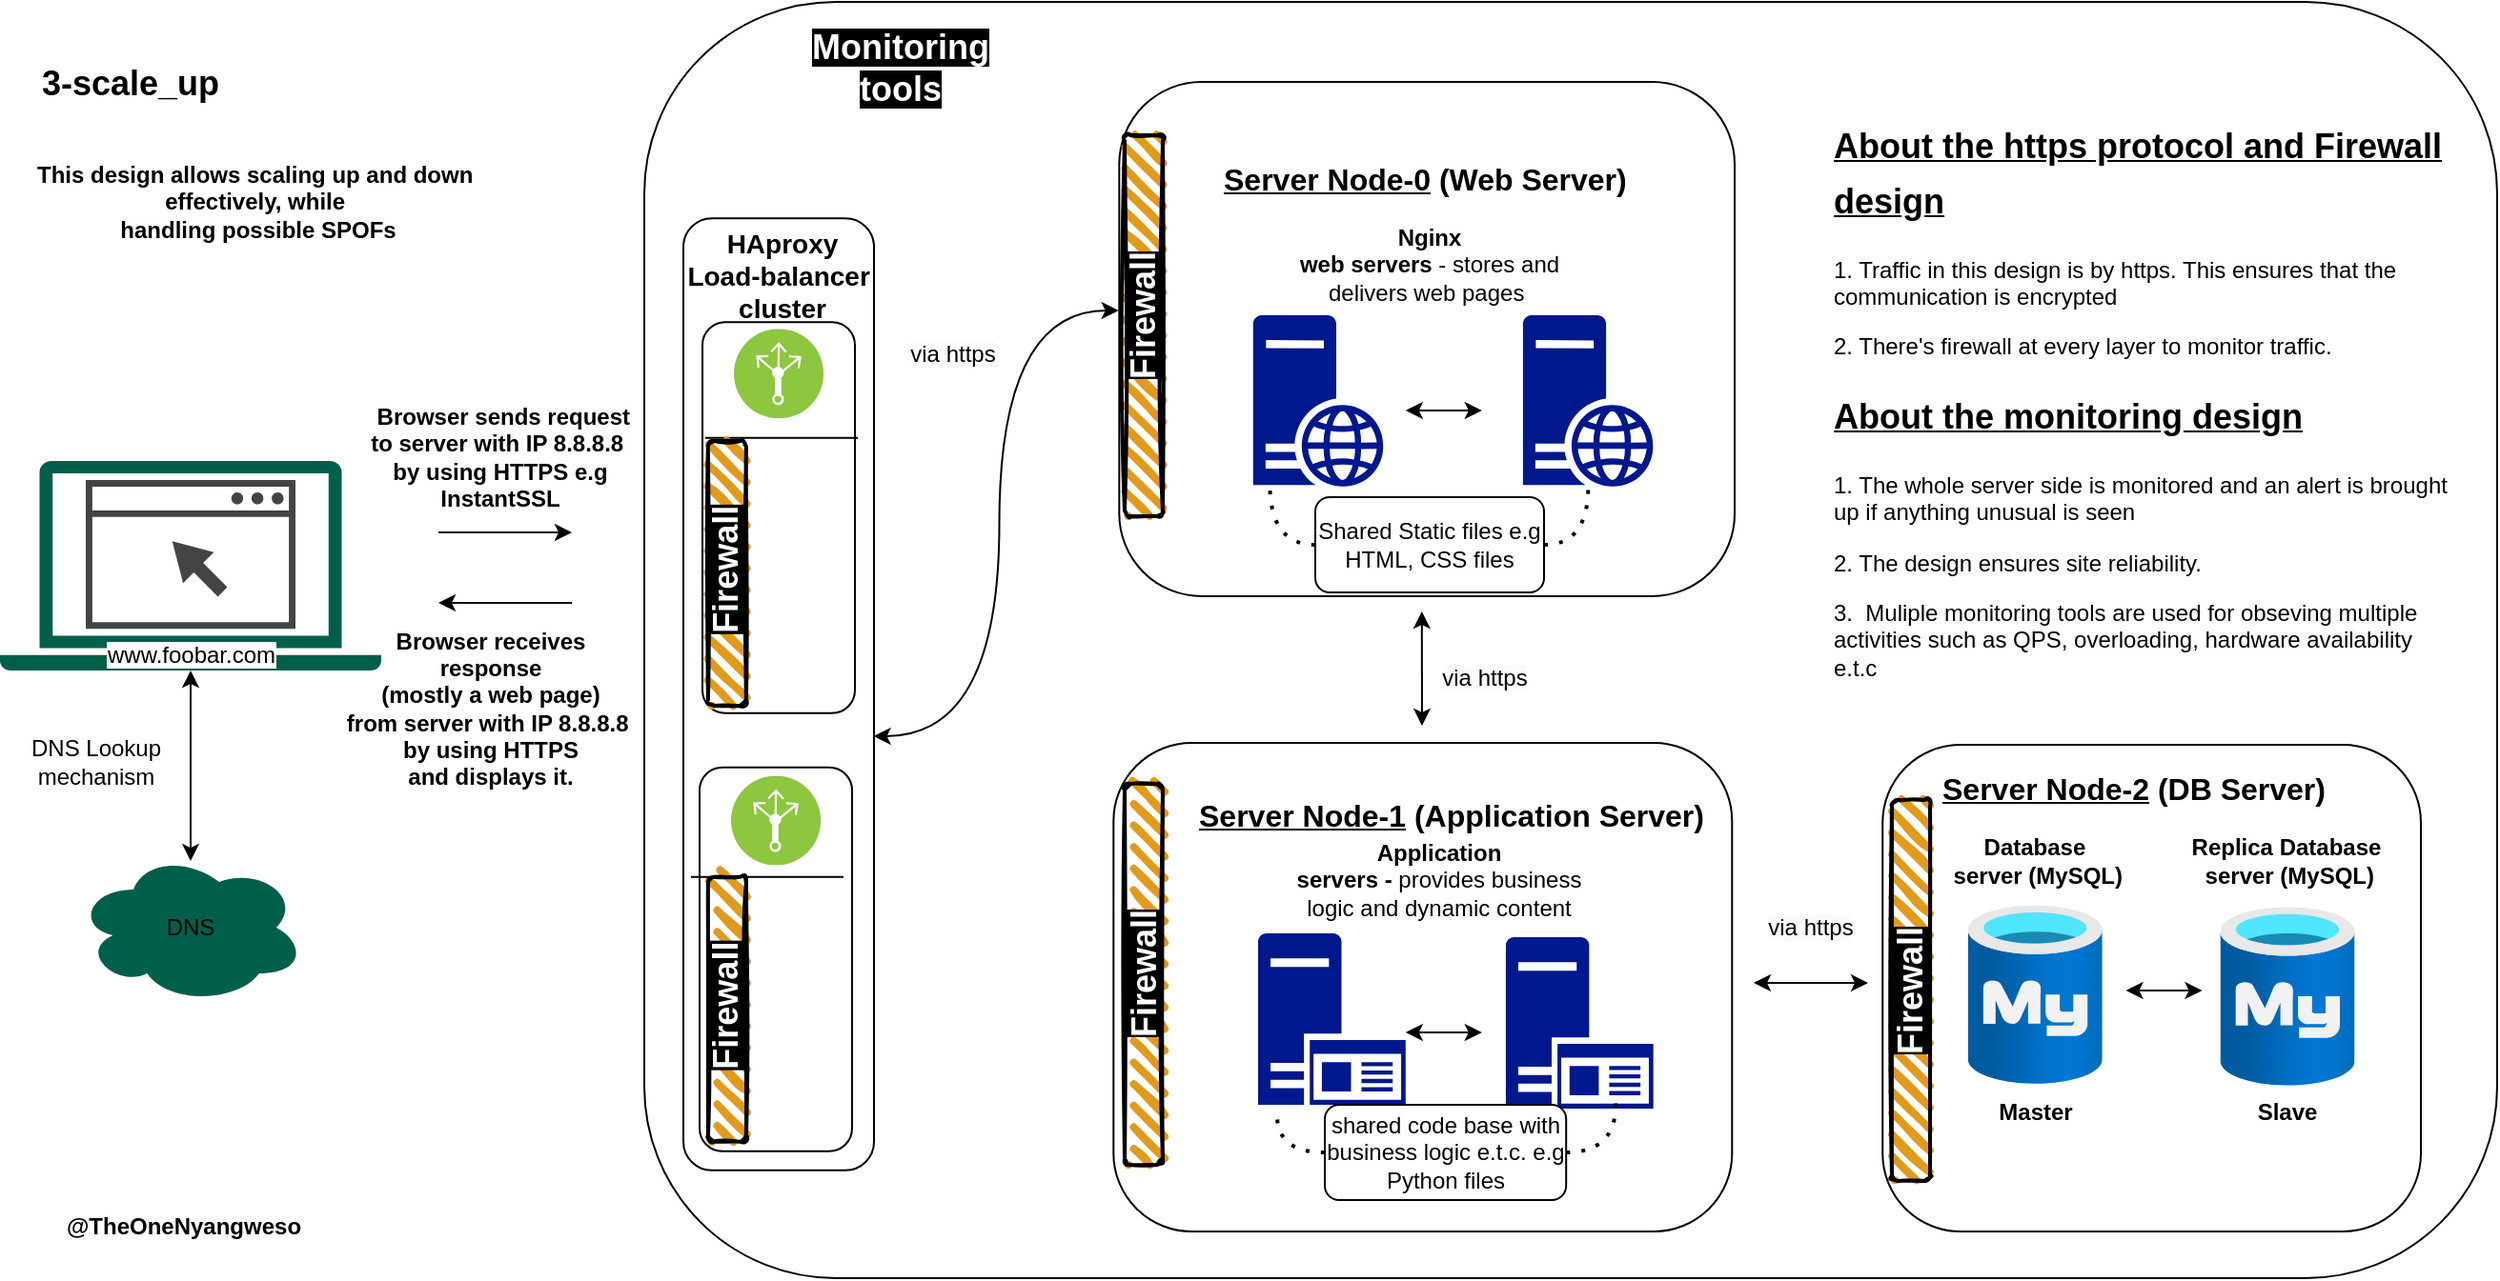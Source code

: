 <mxfile version="24.5.1" type="github">
  <diagram name="Page-1" id="gj4vtqHnSgQMsttUuMiE">
    <mxGraphModel dx="2240" dy="680" grid="0" gridSize="10" guides="0" tooltips="1" connect="1" arrows="1" fold="1" page="1" pageScale="1" pageWidth="827" pageHeight="1169" math="0" shadow="0">
      <root>
        <mxCell id="0" />
        <mxCell id="1" parent="0" />
        <mxCell id="QlBO5GroCETsz7A_4THD-129" value="" style="rounded=1;whiteSpace=wrap;html=1;" vertex="1" parent="1">
          <mxGeometry x="318" y="20" width="972" height="670" as="geometry" />
        </mxCell>
        <mxCell id="QlBO5GroCETsz7A_4THD-117" value="" style="rounded=1;whiteSpace=wrap;html=1;" vertex="1" parent="1">
          <mxGeometry x="338.5" y="133.63" width="100" height="499.75" as="geometry" />
        </mxCell>
        <mxCell id="QlBO5GroCETsz7A_4THD-102" value="" style="rounded=1;whiteSpace=wrap;html=1;arcSize=16;" vertex="1" parent="1">
          <mxGeometry x="967.62" y="410" width="282.38" height="255.5" as="geometry" />
        </mxCell>
        <mxCell id="QlBO5GroCETsz7A_4THD-101" value="" style="rounded=1;whiteSpace=wrap;html=1;arcSize=16;" vertex="1" parent="1">
          <mxGeometry x="567.16" y="62" width="322.84" height="270" as="geometry" />
        </mxCell>
        <mxCell id="QlBO5GroCETsz7A_4THD-3" value="" style="sketch=0;pointerEvents=1;shadow=0;dashed=0;html=1;strokeColor=none;fillColor=#005F4B;labelPosition=center;verticalLabelPosition=bottom;verticalAlign=top;align=center;outlineConnect=0;shape=mxgraph.veeam2.laptop;" vertex="1" parent="1">
          <mxGeometry x="-20" y="261" width="200" height="110" as="geometry" />
        </mxCell>
        <UserObject label="&lt;span style=&quot;color: rgb(0, 0, 0); font-family: Helvetica; font-size: 12px; font-style: normal; font-variant-ligatures: normal; font-variant-caps: normal; font-weight: 400; letter-spacing: normal; orphans: 2; text-align: center; text-indent: 0px; text-transform: none; widows: 2; word-spacing: 0px; -webkit-text-stroke-width: 0px; white-space: nowrap; background-color: rgb(251, 251, 251); text-decoration-thickness: initial; text-decoration-style: initial; text-decoration-color: initial; display: inline !important; float: none;&quot;&gt;www.foobar.com&lt;/span&gt;" link="&lt;span style=&quot;color: rgb(0, 0, 0); font-family: Helvetica; font-size: 12px; font-style: normal; font-variant-ligatures: normal; font-variant-caps: normal; font-weight: 400; letter-spacing: normal; orphans: 2; text-align: center; text-indent: 0px; text-transform: none; widows: 2; word-spacing: 0px; -webkit-text-stroke-width: 0px; white-space: nowrap; background-color: rgb(251, 251, 251); text-decoration-thickness: initial; text-decoration-style: initial; text-decoration-color: initial; display: inline !important; float: none;&quot;&gt;www.foobar.com&lt;/span&gt;" id="QlBO5GroCETsz7A_4THD-4">
          <mxCell style="sketch=0;pointerEvents=1;shadow=0;dashed=0;html=1;strokeColor=none;fillColor=#434445;aspect=fixed;labelPosition=center;verticalLabelPosition=bottom;verticalAlign=top;align=center;outlineConnect=0;shape=mxgraph.vvd.web_browser;" vertex="1" parent="1">
            <mxGeometry x="25" y="271" width="110" height="78.1" as="geometry" />
          </mxCell>
        </UserObject>
        <mxCell id="QlBO5GroCETsz7A_4THD-5" value="" style="ellipse;shape=cloud;whiteSpace=wrap;html=1;verticalAlign=top;fillColor=#005F4B;strokeColor=none;sketch=0;pointerEvents=1;shadow=0;dashed=0;" vertex="1" parent="1">
          <mxGeometry x="20" y="466" width="120" height="80" as="geometry" />
        </mxCell>
        <mxCell id="QlBO5GroCETsz7A_4THD-6" value="" style="endArrow=classic;startArrow=classic;html=1;rounded=0;exitX=0.5;exitY=0.063;exitDx=0;exitDy=0;exitPerimeter=0;" edge="1" parent="1" source="QlBO5GroCETsz7A_4THD-5" target="QlBO5GroCETsz7A_4THD-3">
          <mxGeometry width="50" height="50" relative="1" as="geometry">
            <mxPoint x="50" y="461" as="sourcePoint" />
            <mxPoint x="100" y="411" as="targetPoint" />
          </mxGeometry>
        </mxCell>
        <mxCell id="QlBO5GroCETsz7A_4THD-7" value="DNS" style="text;html=1;align=center;verticalAlign=middle;whiteSpace=wrap;rounded=0;" vertex="1" parent="1">
          <mxGeometry x="50" y="491" width="60" height="30" as="geometry" />
        </mxCell>
        <mxCell id="QlBO5GroCETsz7A_4THD-8" value="&lt;h1 style=&quot;margin-top: 0px;&quot;&gt;&lt;span style=&quot;font-size: 18px;&quot;&gt;3-scale_up&lt;/span&gt;&lt;br&gt;&lt;/h1&gt;" style="text;html=1;whiteSpace=wrap;overflow=hidden;rounded=0;" vertex="1" parent="1">
          <mxGeometry y="40" width="190" height="42" as="geometry" />
        </mxCell>
        <mxCell id="QlBO5GroCETsz7A_4THD-9" value="&lt;b&gt;&amp;nbsp;Browser sends request&lt;/b&gt;&lt;div&gt;&lt;b&gt;to server with IP 8.8.8.8&amp;nbsp;&lt;/b&gt;&lt;/div&gt;&lt;div&gt;&lt;b&gt;by using HTTPS e.g&lt;/b&gt;&lt;/div&gt;&lt;div&gt;&lt;b&gt;InstantSSL&lt;/b&gt;&lt;/div&gt;" style="text;html=1;align=center;verticalAlign=middle;resizable=0;points=[];autosize=1;strokeColor=none;fillColor=none;" vertex="1" parent="1">
          <mxGeometry x="161.5" y="224" width="160" height="70" as="geometry" />
        </mxCell>
        <mxCell id="QlBO5GroCETsz7A_4THD-10" value="&lt;div&gt;&lt;b&gt;&lt;br&gt;&lt;/b&gt;&lt;/div&gt;&lt;b&gt;&amp;nbsp;Browser receives&amp;nbsp;&lt;/b&gt;&lt;div&gt;&lt;b&gt;response&lt;/b&gt;&lt;div&gt;&lt;b&gt;(mostly a web page)&lt;br&gt;&lt;/b&gt;&lt;div&gt;&lt;div&gt;&lt;b&gt;from server with IP 8.8.8.8&amp;nbsp;&lt;/b&gt;&lt;/div&gt;&lt;div&gt;&lt;b&gt;by using HTTPS&lt;/b&gt;&lt;/div&gt;&lt;/div&gt;&lt;/div&gt;&lt;div&gt;&lt;b&gt;and displays it.&lt;/b&gt;&lt;/div&gt;&lt;/div&gt;" style="text;html=1;align=center;verticalAlign=middle;resizable=0;points=[];autosize=1;strokeColor=none;fillColor=none;" vertex="1" parent="1">
          <mxGeometry x="151.5" y="328.5" width="170" height="110" as="geometry" />
        </mxCell>
        <mxCell id="QlBO5GroCETsz7A_4THD-30" value="&lt;b&gt;Replica Database&lt;/b&gt;&lt;div&gt;&lt;b&gt;&amp;nbsp;server (MySQL)&lt;/b&gt;&lt;/div&gt;" style="text;html=1;align=center;verticalAlign=middle;whiteSpace=wrap;rounded=0;" vertex="1" parent="1">
          <mxGeometry x="1122.49" y="456.1" width="115" height="30" as="geometry" />
        </mxCell>
        <mxCell id="QlBO5GroCETsz7A_4THD-34" value="" style="endArrow=classic;startArrow=classic;html=1;rounded=0;" edge="1" parent="1">
          <mxGeometry width="50" height="50" relative="1" as="geometry">
            <mxPoint x="1095.25" y="539" as="sourcePoint" />
            <mxPoint x="1135.25" y="539" as="targetPoint" />
          </mxGeometry>
        </mxCell>
        <mxCell id="QlBO5GroCETsz7A_4THD-36" value="" style="rounded=1;whiteSpace=wrap;html=1;" vertex="1" parent="1">
          <mxGeometry x="348.5" y="188.13" width="80" height="205.25" as="geometry" />
        </mxCell>
        <mxCell id="QlBO5GroCETsz7A_4THD-37" value="" style="image;aspect=fixed;perimeter=ellipsePerimeter;html=1;align=center;shadow=0;dashed=0;fontColor=#4277BB;labelBackgroundColor=default;fontSize=12;spacingTop=3;image=img/lib/ibm/infrastructure/load_balancing_routing.svg;" vertex="1" parent="1">
          <mxGeometry x="365" y="191.63" width="47" height="47" as="geometry" />
        </mxCell>
        <mxCell id="QlBO5GroCETsz7A_4THD-38" value="&lt;div&gt;&lt;b&gt;&lt;font style=&quot;font-size: 14px;&quot;&gt;HAproxy&lt;/font&gt;&lt;/b&gt;&lt;/div&gt;&lt;b&gt;&lt;font style=&quot;font-size: 14px;&quot;&gt;Load-balancer&amp;nbsp;&lt;/font&gt;&lt;/b&gt;&lt;div&gt;&lt;b&gt;&lt;font style=&quot;font-size: 14px;&quot;&gt;cluster&lt;/font&gt;&lt;/b&gt;&lt;/div&gt;" style="text;html=1;align=center;verticalAlign=middle;resizable=0;points=[];autosize=1;strokeColor=none;fillColor=none;" vertex="1" parent="1">
          <mxGeometry x="330" y="133.63" width="120" height="60" as="geometry" />
        </mxCell>
        <mxCell id="QlBO5GroCETsz7A_4THD-39" value="" style="endArrow=classic;html=1;rounded=0;" edge="1" parent="1">
          <mxGeometry width="50" height="50" relative="1" as="geometry">
            <mxPoint x="210" y="298.5" as="sourcePoint" />
            <mxPoint x="280" y="298.5" as="targetPoint" />
          </mxGeometry>
        </mxCell>
        <mxCell id="QlBO5GroCETsz7A_4THD-40" value="" style="endArrow=classic;html=1;rounded=0;entryX=0;entryY=0.25;entryDx=0;entryDy=0;" edge="1" parent="1">
          <mxGeometry width="50" height="50" relative="1" as="geometry">
            <mxPoint x="280" y="335.5" as="sourcePoint" />
            <mxPoint x="210" y="335.5" as="targetPoint" />
          </mxGeometry>
        </mxCell>
        <mxCell id="QlBO5GroCETsz7A_4THD-41" value="&lt;b&gt;Slave&lt;/b&gt;" style="text;html=1;align=center;verticalAlign=middle;whiteSpace=wrap;rounded=0;" vertex="1" parent="1">
          <mxGeometry x="1099.99" y="588.1" width="160" height="30" as="geometry" />
        </mxCell>
        <mxCell id="QlBO5GroCETsz7A_4THD-43" value="" style="endArrow=classic;startArrow=classic;html=1;rounded=0;edgeStyle=orthogonalEdgeStyle;curved=1;exitX=0.998;exitY=0.544;exitDx=0;exitDy=0;entryX=-0.158;entryY=0.46;entryDx=0;entryDy=0;entryPerimeter=0;exitPerimeter=0;" edge="1" parent="1" source="QlBO5GroCETsz7A_4THD-117" target="QlBO5GroCETsz7A_4THD-50">
          <mxGeometry width="50" height="50" relative="1" as="geometry">
            <mxPoint x="430.0" y="359.94" as="sourcePoint" />
            <mxPoint x="560" y="180" as="targetPoint" />
          </mxGeometry>
        </mxCell>
        <mxCell id="QlBO5GroCETsz7A_4THD-46" value="DNS Lookup&lt;div&gt;mechanism&lt;/div&gt;" style="text;html=1;align=center;verticalAlign=middle;resizable=0;points=[];autosize=1;strokeColor=none;fillColor=none;" vertex="1" parent="1">
          <mxGeometry x="-15" y="398.5" width="90" height="40" as="geometry" />
        </mxCell>
        <mxCell id="QlBO5GroCETsz7A_4THD-50" value="" style="rounded=1;whiteSpace=wrap;html=1;strokeWidth=2;fillWeight=4;hachureGap=8;hachureAngle=45;fillColor=#E29A1B;sketch=1;" vertex="1" parent="1">
          <mxGeometry x="570" y="90" width="20" height="200" as="geometry" />
        </mxCell>
        <mxCell id="QlBO5GroCETsz7A_4THD-53" value="&lt;b&gt;&lt;font color=&quot;#ffffff&quot; style=&quot;font-size: 18px; background-color: rgb(0, 0, 0);&quot;&gt;Firewall&lt;/font&gt;&lt;/b&gt;" style="text;html=1;align=center;verticalAlign=middle;whiteSpace=wrap;rounded=0;rotation=270;" vertex="1" parent="1">
          <mxGeometry x="497.5" y="170" width="165" height="30" as="geometry" />
        </mxCell>
        <mxCell id="QlBO5GroCETsz7A_4THD-56" value="&lt;b&gt;&lt;font color=&quot;#ffffff&quot; style=&quot;font-size: 18px; background-color: rgb(0, 0, 0);&quot;&gt;Monitoring&lt;/font&gt;&lt;/b&gt;&lt;div&gt;&lt;b&gt;&lt;font color=&quot;#ffffff&quot; style=&quot;font-size: 18px; background-color: rgb(0, 0, 0);&quot;&gt;tools&lt;/font&gt;&lt;/b&gt;&lt;/div&gt;" style="text;html=1;align=center;verticalAlign=middle;whiteSpace=wrap;rounded=0;rotation=0;" vertex="1" parent="1">
          <mxGeometry x="370" y="40" width="165" height="30" as="geometry" />
        </mxCell>
        <mxCell id="QlBO5GroCETsz7A_4THD-57" value="&lt;h1 style=&quot;margin-top: 0px;&quot;&gt;&lt;font style=&quot;font-size: 18px;&quot;&gt;&lt;u&gt;About the https protocol and Firewall design&lt;/u&gt;&lt;/font&gt;&lt;/h1&gt;&lt;p&gt;1. Traffic in this design is by https. This ensures that the communication is encrypted&lt;/p&gt;&lt;p&gt;2. There&#39;s firewall at every layer to monitor traffic.&lt;/p&gt;" style="text;html=1;whiteSpace=wrap;overflow=hidden;rounded=0;" vertex="1" parent="1">
          <mxGeometry x="940" y="73" width="330" height="147" as="geometry" />
        </mxCell>
        <mxCell id="QlBO5GroCETsz7A_4THD-59" value="" style="rounded=1;whiteSpace=wrap;html=1;arcSize=16;" vertex="1" parent="1">
          <mxGeometry x="564.15" y="409" width="324.5" height="256.5" as="geometry" />
        </mxCell>
        <mxCell id="QlBO5GroCETsz7A_4THD-76" value="" style="sketch=0;aspect=fixed;pointerEvents=1;shadow=0;dashed=0;html=1;strokeColor=none;labelPosition=center;verticalLabelPosition=bottom;verticalAlign=top;align=center;fillColor=#00188D;shape=mxgraph.mscae.enterprise.application_server2" vertex="1" parent="1">
          <mxGeometry x="769.95" y="511" width="77.4" height="90" as="geometry" />
        </mxCell>
        <mxCell id="QlBO5GroCETsz7A_4THD-77" value="" style="image;aspect=fixed;html=1;points=[];align=center;fontSize=12;image=img/lib/azure2/databases/Azure_Database_MySQL_Server.svg;" vertex="1" parent="1">
          <mxGeometry x="1012.37" y="494.1" width="70.5" height="94" as="geometry" />
        </mxCell>
        <mxCell id="QlBO5GroCETsz7A_4THD-78" value="&lt;b&gt;Application&lt;/b&gt;&lt;div&gt;&lt;b&gt;servers - &lt;/b&gt;provides business logic and dynamic content&lt;/div&gt;" style="text;html=1;align=center;verticalAlign=middle;whiteSpace=wrap;rounded=0;" vertex="1" parent="1">
          <mxGeometry x="655.0" y="466" width="160" height="30" as="geometry" />
        </mxCell>
        <mxCell id="QlBO5GroCETsz7A_4THD-79" value="&lt;b&gt;Database&lt;/b&gt;&lt;div&gt;&lt;b&gt;&amp;nbsp;server (MySQL)&lt;/b&gt;&lt;/div&gt;" style="text;html=1;align=center;verticalAlign=middle;whiteSpace=wrap;rounded=0;" vertex="1" parent="1">
          <mxGeometry x="1000.0" y="456.1" width="95.25" height="30" as="geometry" />
        </mxCell>
        <mxCell id="QlBO5GroCETsz7A_4THD-81" value="" style="endArrow=classic;startArrow=classic;html=1;rounded=0;" edge="1" parent="1">
          <mxGeometry width="50" height="50" relative="1" as="geometry">
            <mxPoint x="717.4" y="561" as="sourcePoint" />
            <mxPoint x="757.4" y="561" as="targetPoint" />
          </mxGeometry>
        </mxCell>
        <mxCell id="QlBO5GroCETsz7A_4THD-83" value="&lt;h1 style=&quot;margin-top: 0px;&quot;&gt;&lt;font size=&quot;3&quot; style=&quot;&quot;&gt;&lt;u style=&quot;&quot;&gt;Server Node-1&lt;/u&gt;&amp;nbsp;(Application Server)&lt;/font&gt;&lt;/h1&gt;" style="text;html=1;whiteSpace=wrap;overflow=hidden;rounded=0;" vertex="1" parent="1">
          <mxGeometry x="607.04" y="423.5" width="273.22" height="40" as="geometry" />
        </mxCell>
        <mxCell id="QlBO5GroCETsz7A_4THD-84" value="&lt;b&gt;Master&lt;/b&gt;" style="text;html=1;align=center;verticalAlign=middle;whiteSpace=wrap;rounded=0;" vertex="1" parent="1">
          <mxGeometry x="967.62" y="588.1" width="160" height="30" as="geometry" />
        </mxCell>
        <mxCell id="QlBO5GroCETsz7A_4THD-85" value="" style="sketch=0;aspect=fixed;pointerEvents=1;shadow=0;dashed=0;html=1;strokeColor=none;labelPosition=center;verticalLabelPosition=bottom;verticalAlign=top;align=center;fillColor=#00188D;shape=mxgraph.mscae.enterprise.application_server2" vertex="1" parent="1">
          <mxGeometry x="640" y="509" width="77.4" height="90" as="geometry" />
        </mxCell>
        <mxCell id="QlBO5GroCETsz7A_4THD-86" value="" style="sketch=0;aspect=fixed;pointerEvents=1;shadow=0;dashed=0;html=1;strokeColor=none;labelPosition=center;verticalLabelPosition=bottom;verticalAlign=top;align=center;fillColor=#00188D;shape=mxgraph.mscae.enterprise.web_server" vertex="1" parent="1">
          <mxGeometry x="637.4" y="184.5" width="68.4" height="90" as="geometry" />
        </mxCell>
        <mxCell id="QlBO5GroCETsz7A_4THD-87" value="&lt;b&gt;Nginx&lt;/b&gt;&lt;div&gt;&lt;b&gt;web servers&lt;/b&gt;&amp;nbsp;- stores and delivers web pages&amp;nbsp;&lt;/div&gt;" style="text;html=1;align=center;verticalAlign=middle;whiteSpace=wrap;rounded=0;" vertex="1" parent="1">
          <mxGeometry x="660" y="143" width="140" height="30" as="geometry" />
        </mxCell>
        <mxCell id="QlBO5GroCETsz7A_4THD-89" value="Shared Static files e.g&lt;div&gt;HTML, CSS files&lt;/div&gt;" style="rounded=1;whiteSpace=wrap;html=1;" vertex="1" parent="1">
          <mxGeometry x="670" y="280" width="120" height="50" as="geometry" />
        </mxCell>
        <mxCell id="QlBO5GroCETsz7A_4THD-90" value="" style="endArrow=classic;startArrow=classic;html=1;rounded=0;" edge="1" parent="1">
          <mxGeometry width="50" height="50" relative="1" as="geometry">
            <mxPoint x="717.4" y="234.5" as="sourcePoint" />
            <mxPoint x="757.4" y="234.5" as="targetPoint" />
          </mxGeometry>
        </mxCell>
        <mxCell id="QlBO5GroCETsz7A_4THD-91" value="&lt;h1 style=&quot;margin-top: 0px;&quot;&gt;&lt;font size=&quot;3&quot;&gt;&lt;u&gt;Server Node-0&lt;/u&gt;&amp;nbsp;(Web Server)&lt;/font&gt;&lt;/h1&gt;" style="text;html=1;whiteSpace=wrap;overflow=hidden;rounded=0;" vertex="1" parent="1">
          <mxGeometry x="620.29" y="90" width="218.23" height="40" as="geometry" />
        </mxCell>
        <mxCell id="QlBO5GroCETsz7A_4THD-92" value="" style="rounded=1;whiteSpace=wrap;html=1;strokeWidth=2;fillWeight=4;hachureGap=8;hachureAngle=45;fillColor=#E29A1B;sketch=1;" vertex="1" parent="1">
          <mxGeometry x="570" y="430.5" width="20" height="200" as="geometry" />
        </mxCell>
        <mxCell id="QlBO5GroCETsz7A_4THD-93" value="&lt;b&gt;&lt;font color=&quot;#ffffff&quot; style=&quot;font-size: 18px; background-color: rgb(0, 0, 0);&quot;&gt;Firewall&lt;/font&gt;&lt;/b&gt;" style="text;html=1;align=center;verticalAlign=middle;whiteSpace=wrap;rounded=0;rotation=270;" vertex="1" parent="1">
          <mxGeometry x="497.5" y="515.5" width="165" height="30" as="geometry" />
        </mxCell>
        <mxCell id="QlBO5GroCETsz7A_4THD-94" value="" style="sketch=0;aspect=fixed;pointerEvents=1;shadow=0;dashed=0;html=1;strokeColor=none;labelPosition=center;verticalLabelPosition=bottom;verticalAlign=top;align=center;fillColor=#00188D;shape=mxgraph.mscae.enterprise.web_server" vertex="1" parent="1">
          <mxGeometry x="778.95" y="184.5" width="68.4" height="90" as="geometry" />
        </mxCell>
        <mxCell id="QlBO5GroCETsz7A_4THD-95" value="" style="endArrow=none;dashed=1;html=1;dashPattern=1 3;strokeWidth=2;rounded=0;edgeStyle=orthogonalEdgeStyle;curved=1;exitX=0;exitY=0.5;exitDx=0;exitDy=0;entryX=0.128;entryY=0.984;entryDx=0;entryDy=0;entryPerimeter=0;" edge="1" parent="1" source="QlBO5GroCETsz7A_4THD-89" target="QlBO5GroCETsz7A_4THD-86">
          <mxGeometry width="50" height="50" relative="1" as="geometry">
            <mxPoint x="559.4" y="243" as="sourcePoint" />
            <mxPoint x="659.4" y="283" as="targetPoint" />
          </mxGeometry>
        </mxCell>
        <mxCell id="QlBO5GroCETsz7A_4THD-96" value="" style="endArrow=none;dashed=1;html=1;dashPattern=1 3;strokeWidth=2;rounded=0;edgeStyle=orthogonalEdgeStyle;curved=1;exitX=1;exitY=0.5;exitDx=0;exitDy=0;entryX=0.5;entryY=1;entryDx=0;entryDy=0;entryPerimeter=0;" edge="1" parent="1" source="QlBO5GroCETsz7A_4THD-89" target="QlBO5GroCETsz7A_4THD-94">
          <mxGeometry width="50" height="50" relative="1" as="geometry">
            <mxPoint x="798.4" y="303" as="sourcePoint" />
            <mxPoint x="839.4" y="274" as="targetPoint" />
          </mxGeometry>
        </mxCell>
        <mxCell id="QlBO5GroCETsz7A_4THD-98" value="" style="rounded=1;whiteSpace=wrap;html=1;strokeWidth=2;fillWeight=4;hachureGap=8;hachureAngle=45;fillColor=#E29A1B;sketch=1;" vertex="1" parent="1">
          <mxGeometry x="972.5" y="439" width="20" height="200" as="geometry" />
        </mxCell>
        <mxCell id="QlBO5GroCETsz7A_4THD-99" value="&lt;b&gt;&lt;font color=&quot;#ffffff&quot; style=&quot;font-size: 18px; background-color: rgb(0, 0, 0);&quot;&gt;Firewall&lt;/font&gt;&lt;/b&gt;" style="text;html=1;align=center;verticalAlign=middle;whiteSpace=wrap;rounded=0;rotation=270;" vertex="1" parent="1">
          <mxGeometry x="900" y="524" width="165" height="30" as="geometry" />
        </mxCell>
        <mxCell id="QlBO5GroCETsz7A_4THD-100" value="" style="image;aspect=fixed;html=1;points=[];align=center;fontSize=12;image=img/lib/azure2/databases/Azure_Database_MySQL_Server.svg;" vertex="1" parent="1">
          <mxGeometry x="1144.74" y="495" width="70.5" height="94" as="geometry" />
        </mxCell>
        <mxCell id="QlBO5GroCETsz7A_4THD-103" value="&lt;h1 style=&quot;margin-top: 0px;&quot;&gt;&lt;font style=&quot;font-size: 18px;&quot;&gt;&lt;u&gt;About the monitoring design&lt;/u&gt;&lt;/font&gt;&lt;/h1&gt;&lt;p&gt;1. The whole server side is monitored and an alert is brought up if anything unusual is seen&lt;/p&gt;&lt;p&gt;2. The design ensures site reliability.&lt;/p&gt;&lt;p&gt;3.&amp;nbsp; Muliple monitoring tools are used for obseving multiple activities such as QPS, overloading, hardware availability e.t.c&lt;/p&gt;" style="text;html=1;whiteSpace=wrap;overflow=hidden;rounded=0;" vertex="1" parent="1">
          <mxGeometry x="940" y="215" width="330" height="156" as="geometry" />
        </mxCell>
        <mxCell id="QlBO5GroCETsz7A_4THD-104" value="" style="endArrow=classic;startArrow=classic;html=1;rounded=0;" edge="1" parent="1">
          <mxGeometry width="50" height="50" relative="1" as="geometry">
            <mxPoint x="726" y="400" as="sourcePoint" />
            <mxPoint x="725.9" y="340" as="targetPoint" />
          </mxGeometry>
        </mxCell>
        <mxCell id="QlBO5GroCETsz7A_4THD-105" value="" style="endArrow=classic;startArrow=classic;html=1;rounded=0;" edge="1" parent="1">
          <mxGeometry width="50" height="50" relative="1" as="geometry">
            <mxPoint x="900" y="535" as="sourcePoint" />
            <mxPoint x="960" y="535" as="targetPoint" />
          </mxGeometry>
        </mxCell>
        <mxCell id="QlBO5GroCETsz7A_4THD-107" value="&lt;span style=&quot;color: rgb(0, 0, 0); font-family: Helvetica; font-size: 12px; font-style: normal; font-variant-ligatures: normal; font-variant-caps: normal; font-weight: 400; letter-spacing: normal; orphans: 2; text-align: center; text-indent: 0px; text-transform: none; widows: 2; word-spacing: 0px; -webkit-text-stroke-width: 0px; white-space: normal; background-color: rgb(251, 251, 251); text-decoration-thickness: initial; text-decoration-style: initial; text-decoration-color: initial; display: inline !important; float: none;&quot;&gt;via https&lt;/span&gt;" style="text;html=1;align=center;verticalAlign=middle;whiteSpace=wrap;rounded=0;" vertex="1" parent="1">
          <mxGeometry x="728.65" y="360" width="60" height="30" as="geometry" />
        </mxCell>
        <mxCell id="QlBO5GroCETsz7A_4THD-108" value="&lt;span style=&quot;color: rgb(0, 0, 0); font-family: Helvetica; font-size: 12px; font-style: normal; font-variant-ligatures: normal; font-variant-caps: normal; font-weight: 400; letter-spacing: normal; orphans: 2; text-align: center; text-indent: 0px; text-transform: none; widows: 2; word-spacing: 0px; -webkit-text-stroke-width: 0px; white-space: normal; background-color: rgb(251, 251, 251); text-decoration-thickness: initial; text-decoration-style: initial; text-decoration-color: initial; display: inline !important; float: none;&quot;&gt;via https&lt;/span&gt;" style="text;html=1;align=center;verticalAlign=middle;whiteSpace=wrap;rounded=0;" vertex="1" parent="1">
          <mxGeometry x="900" y="491" width="60" height="30" as="geometry" />
        </mxCell>
        <mxCell id="QlBO5GroCETsz7A_4THD-109" value="&lt;span style=&quot;color: rgb(0, 0, 0); font-family: Helvetica; font-size: 12px; font-style: normal; font-variant-ligatures: normal; font-variant-caps: normal; font-weight: 400; letter-spacing: normal; orphans: 2; text-align: center; text-indent: 0px; text-transform: none; widows: 2; word-spacing: 0px; -webkit-text-stroke-width: 0px; white-space: normal; background-color: rgb(251, 251, 251); text-decoration-thickness: initial; text-decoration-style: initial; text-decoration-color: initial; display: inline !important; float: none;&quot;&gt;via https&lt;/span&gt;" style="text;html=1;align=center;verticalAlign=middle;whiteSpace=wrap;rounded=0;" vertex="1" parent="1">
          <mxGeometry x="450" y="190" width="60" height="30" as="geometry" />
        </mxCell>
        <mxCell id="QlBO5GroCETsz7A_4THD-110" value="&lt;h1 style=&quot;margin-top: 0px;&quot;&gt;&lt;font size=&quot;3&quot; style=&quot;&quot;&gt;&lt;u style=&quot;&quot;&gt;Server Node-2&lt;/u&gt;&amp;nbsp;(DB Server)&lt;/font&gt;&lt;/h1&gt;" style="text;html=1;whiteSpace=wrap;overflow=hidden;rounded=0;" vertex="1" parent="1">
          <mxGeometry x="996.78" y="410" width="283.22" height="30" as="geometry" />
        </mxCell>
        <mxCell id="QlBO5GroCETsz7A_4THD-115" value="" style="rounded=1;whiteSpace=wrap;html=1;" vertex="1" parent="1">
          <mxGeometry x="347" y="421.88" width="80" height="201.5" as="geometry" />
        </mxCell>
        <mxCell id="QlBO5GroCETsz7A_4THD-116" value="" style="image;aspect=fixed;perimeter=ellipsePerimeter;html=1;align=center;shadow=0;dashed=0;fontColor=#4277BB;labelBackgroundColor=default;fontSize=12;spacingTop=3;image=img/lib/ibm/infrastructure/load_balancing_routing.svg;" vertex="1" parent="1">
          <mxGeometry x="363.5" y="426.23" width="47" height="47" as="geometry" />
        </mxCell>
        <mxCell id="QlBO5GroCETsz7A_4THD-122" value="" style="rounded=1;whiteSpace=wrap;html=1;strokeWidth=2;fillWeight=4;hachureGap=8;hachureAngle=45;fillColor=#E29A1B;sketch=1;" vertex="1" parent="1">
          <mxGeometry x="351.44" y="479.38" width="20" height="139" as="geometry" />
        </mxCell>
        <mxCell id="QlBO5GroCETsz7A_4THD-123" value="&lt;b&gt;&lt;font color=&quot;#ffffff&quot; style=&quot;font-size: 18px; background-color: rgb(0, 0, 0);&quot;&gt;Firewall&lt;/font&gt;&lt;/b&gt;" style="text;html=1;align=center;verticalAlign=middle;whiteSpace=wrap;rounded=0;rotation=270;" vertex="1" parent="1">
          <mxGeometry x="305.5" y="532.38" width="111.88" height="30" as="geometry" />
        </mxCell>
        <mxCell id="QlBO5GroCETsz7A_4THD-124" value="" style="endArrow=none;html=1;rounded=0;exitX=0.001;exitY=0.391;exitDx=0;exitDy=0;exitPerimeter=0;" edge="1" parent="1">
          <mxGeometry width="50" height="50" relative="1" as="geometry">
            <mxPoint x="350" y="248.88" as="sourcePoint" />
            <mxPoint x="430" y="248.88" as="targetPoint" />
          </mxGeometry>
        </mxCell>
        <mxCell id="QlBO5GroCETsz7A_4THD-125" value="" style="endArrow=none;html=1;rounded=0;exitX=0.001;exitY=0.391;exitDx=0;exitDy=0;exitPerimeter=0;" edge="1" parent="1">
          <mxGeometry width="50" height="50" relative="1" as="geometry">
            <mxPoint x="342.5" y="479.38" as="sourcePoint" />
            <mxPoint x="422.5" y="479.38" as="targetPoint" />
          </mxGeometry>
        </mxCell>
        <mxCell id="QlBO5GroCETsz7A_4THD-127" value="" style="rounded=1;whiteSpace=wrap;html=1;strokeWidth=2;fillWeight=4;hachureGap=8;hachureAngle=45;fillColor=#E29A1B;sketch=1;" vertex="1" parent="1">
          <mxGeometry x="351.44" y="250.48" width="20" height="139" as="geometry" />
        </mxCell>
        <mxCell id="QlBO5GroCETsz7A_4THD-128" value="&lt;b&gt;&lt;font color=&quot;#ffffff&quot; style=&quot;font-size: 18px; background-color: rgb(0, 0, 0);&quot;&gt;Firewall&lt;/font&gt;&lt;/b&gt;" style="text;html=1;align=center;verticalAlign=middle;whiteSpace=wrap;rounded=0;rotation=270;" vertex="1" parent="1">
          <mxGeometry x="305.5" y="303.48" width="111.88" height="30" as="geometry" />
        </mxCell>
        <mxCell id="QlBO5GroCETsz7A_4THD-130" value="&lt;b&gt;This design allows scaling up and down&amp;nbsp;&lt;/b&gt;&lt;div&gt;&lt;b&gt;effectively, while&amp;nbsp;&lt;/b&gt;&lt;div&gt;&lt;b&gt;handling possible SPOFs&lt;/b&gt;&lt;/div&gt;&lt;/div&gt;" style="text;html=1;align=center;verticalAlign=middle;resizable=0;points=[];autosize=1;strokeColor=none;fillColor=none;" vertex="1" parent="1">
          <mxGeometry x="-15" y="94.5" width="260" height="60" as="geometry" />
        </mxCell>
        <mxCell id="QlBO5GroCETsz7A_4THD-131" value="" style="endArrow=none;dashed=1;html=1;dashPattern=1 3;strokeWidth=2;rounded=0;edgeStyle=orthogonalEdgeStyle;curved=1;exitX=0;exitY=0.5;exitDx=0;exitDy=0;entryX=0.129;entryY=1.062;entryDx=0;entryDy=0;entryPerimeter=0;" edge="1" parent="1" source="QlBO5GroCETsz7A_4THD-80" target="QlBO5GroCETsz7A_4THD-85">
          <mxGeometry width="50" height="50" relative="1" as="geometry">
            <mxPoint x="680" y="633" as="sourcePoint" />
            <mxPoint x="657" y="599" as="targetPoint" />
          </mxGeometry>
        </mxCell>
        <mxCell id="QlBO5GroCETsz7A_4THD-133" value="" style="endArrow=none;dashed=1;html=1;dashPattern=1 3;strokeWidth=2;rounded=0;edgeStyle=orthogonalEdgeStyle;curved=1;exitX=1;exitY=0.5;exitDx=0;exitDy=0;entryX=0.746;entryY=0.969;entryDx=0;entryDy=0;entryPerimeter=0;" edge="1" parent="1" source="QlBO5GroCETsz7A_4THD-80" target="QlBO5GroCETsz7A_4THD-76">
          <mxGeometry width="50" height="50" relative="1" as="geometry">
            <mxPoint x="806" y="637" as="sourcePoint" />
            <mxPoint x="830" y="605" as="targetPoint" />
          </mxGeometry>
        </mxCell>
        <mxCell id="QlBO5GroCETsz7A_4THD-80" value="shared code base with business logic e.t.c. e.g Python files" style="rounded=1;whiteSpace=wrap;html=1;" vertex="1" parent="1">
          <mxGeometry x="675" y="599" width="126.6" height="50" as="geometry" />
        </mxCell>
        <mxCell id="QlBO5GroCETsz7A_4THD-134" value="&lt;b&gt;@TheOneNyangweso&lt;/b&gt;" style="text;html=1;align=center;verticalAlign=middle;resizable=0;points=[];autosize=1;strokeColor=none;fillColor=none;" vertex="1" parent="1">
          <mxGeometry x="5" y="650" width="141" height="26" as="geometry" />
        </mxCell>
      </root>
    </mxGraphModel>
  </diagram>
</mxfile>

